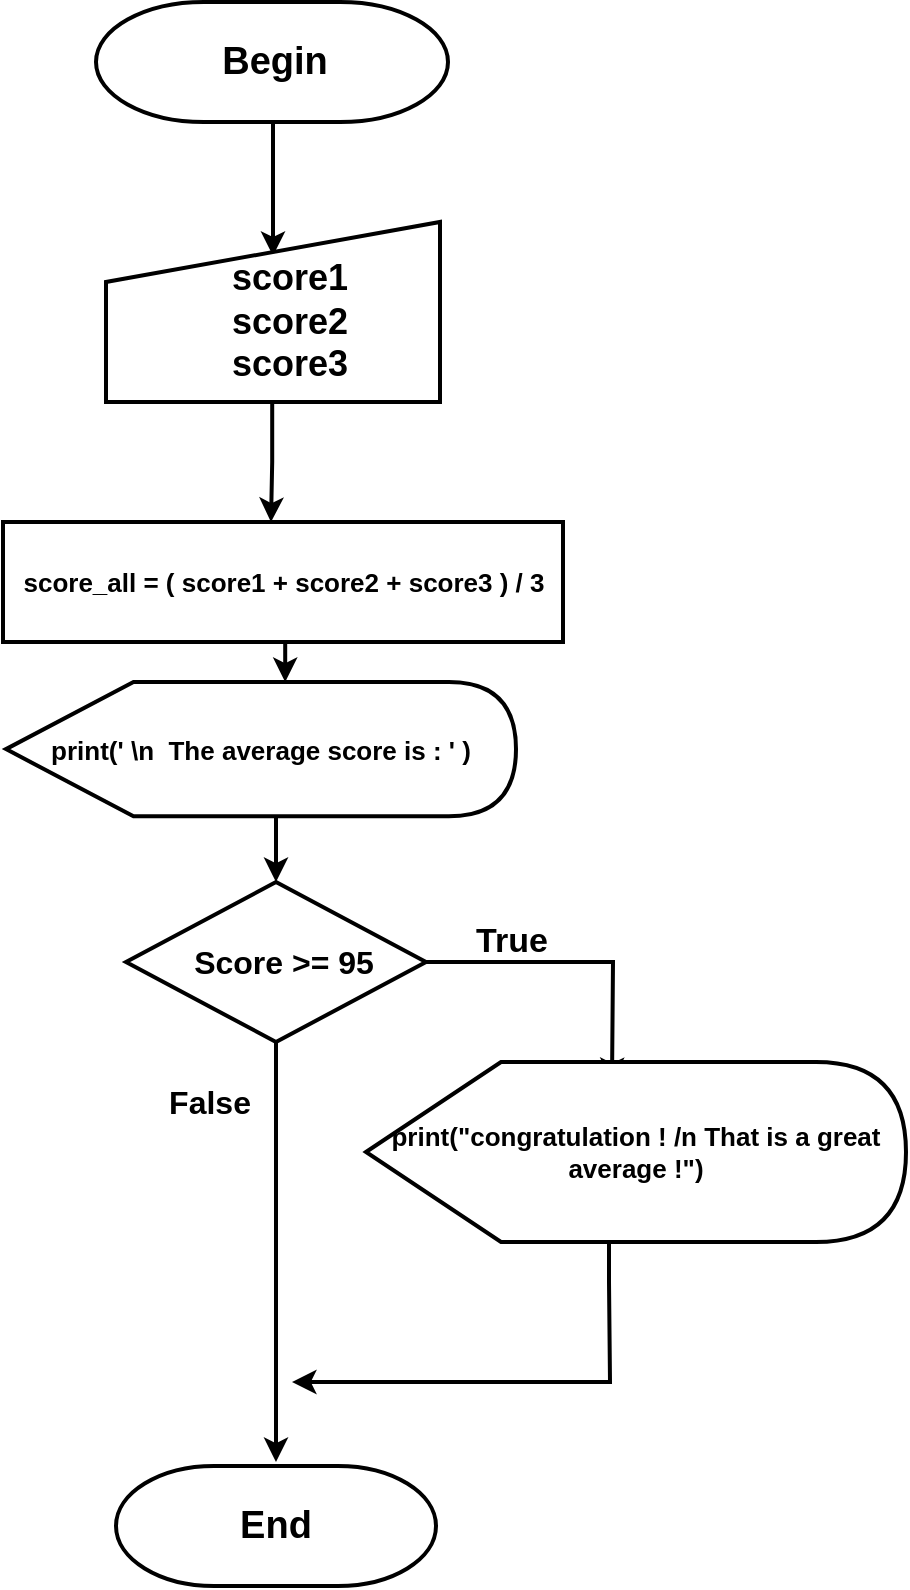 <mxfile version="13.5.9" type="github" pages="3">
  <diagram id="C5RBs43oDa-KdzZeNtuy" name="Page-1">
    <mxGraphModel dx="696" dy="740" grid="1" gridSize="10" guides="1" tooltips="1" connect="1" arrows="1" fold="1" page="1" pageScale="1" pageWidth="827" pageHeight="1169" math="0" shadow="0">
      <root>
        <mxCell id="WIyWlLk6GJQsqaUBKTNV-0" />
        <mxCell id="WIyWlLk6GJQsqaUBKTNV-1" parent="WIyWlLk6GJQsqaUBKTNV-0" />
        <mxCell id="x_JjEuzMFlARTvp_zUCE-20" style="edgeStyle=orthogonalEdgeStyle;rounded=0;orthogonalLoop=1;jettySize=auto;html=1;entryX=0.5;entryY=0.188;entryDx=0;entryDy=0;entryPerimeter=0;strokeWidth=2;" edge="1" parent="WIyWlLk6GJQsqaUBKTNV-1" source="x_JjEuzMFlARTvp_zUCE-1" target="x_JjEuzMFlARTvp_zUCE-4">
          <mxGeometry relative="1" as="geometry">
            <Array as="points">
              <mxPoint x="444" y="165" />
            </Array>
          </mxGeometry>
        </mxCell>
        <mxCell id="x_JjEuzMFlARTvp_zUCE-1" value="" style="strokeWidth=2;html=1;shape=mxgraph.flowchart.terminator;whiteSpace=wrap;" vertex="1" parent="WIyWlLk6GJQsqaUBKTNV-1">
          <mxGeometry x="355" y="80" width="176" height="60" as="geometry" />
        </mxCell>
        <mxCell id="x_JjEuzMFlARTvp_zUCE-2" value="&lt;b&gt;&lt;font style=&quot;font-size: 19px&quot;&gt;Begin&lt;/font&gt;&lt;/b&gt;" style="text;html=1;strokeColor=none;fillColor=none;align=center;verticalAlign=middle;whiteSpace=wrap;rounded=0;" vertex="1" parent="WIyWlLk6GJQsqaUBKTNV-1">
          <mxGeometry x="390.5" y="85" width="107" height="50" as="geometry" />
        </mxCell>
        <mxCell id="RKnAnOasyHValAwsl9ko-9" style="edgeStyle=orthogonalEdgeStyle;rounded=0;orthogonalLoop=1;jettySize=auto;html=1;entryX=0.48;entryY=0;entryDx=0;entryDy=0;entryPerimeter=0;strokeWidth=2;" edge="1" parent="WIyWlLk6GJQsqaUBKTNV-1">
          <mxGeometry relative="1" as="geometry">
            <mxPoint x="443.1" y="280" as="sourcePoint" />
            <mxPoint x="442.5" y="340" as="targetPoint" />
            <Array as="points">
              <mxPoint x="443.6" y="310" />
            </Array>
          </mxGeometry>
        </mxCell>
        <mxCell id="x_JjEuzMFlARTvp_zUCE-4" value="" style="shape=manualInput;whiteSpace=wrap;html=1;strokeWidth=2;" vertex="1" parent="WIyWlLk6GJQsqaUBKTNV-1">
          <mxGeometry x="360" y="190" width="167" height="90" as="geometry" />
        </mxCell>
        <mxCell id="x_JjEuzMFlARTvp_zUCE-5" value="&lt;font size=&quot;4&quot;&gt;&lt;b&gt;score1&lt;br&gt;score2&lt;br&gt;score3&lt;br&gt;&lt;/b&gt;&lt;/font&gt;" style="text;html=1;strokeColor=none;fillColor=none;align=center;verticalAlign=middle;whiteSpace=wrap;rounded=0;" vertex="1" parent="WIyWlLk6GJQsqaUBKTNV-1">
          <mxGeometry x="432" y="230" width="40" height="20" as="geometry" />
        </mxCell>
        <mxCell id="RKnAnOasyHValAwsl9ko-3" style="edgeStyle=orthogonalEdgeStyle;rounded=0;orthogonalLoop=1;jettySize=auto;html=1;strokeWidth=2;" edge="1" parent="WIyWlLk6GJQsqaUBKTNV-1" source="x_JjEuzMFlARTvp_zUCE-6">
          <mxGeometry relative="1" as="geometry">
            <mxPoint x="613" y="620" as="targetPoint" />
          </mxGeometry>
        </mxCell>
        <mxCell id="RKnAnOasyHValAwsl9ko-5" style="edgeStyle=orthogonalEdgeStyle;rounded=0;orthogonalLoop=1;jettySize=auto;html=1;strokeWidth=2;" edge="1" parent="WIyWlLk6GJQsqaUBKTNV-1" source="x_JjEuzMFlARTvp_zUCE-6">
          <mxGeometry relative="1" as="geometry">
            <mxPoint x="445" y="810" as="targetPoint" />
          </mxGeometry>
        </mxCell>
        <mxCell id="x_JjEuzMFlARTvp_zUCE-6" value="" style="rhombus;whiteSpace=wrap;html=1;strokeWidth=2;" vertex="1" parent="WIyWlLk6GJQsqaUBKTNV-1">
          <mxGeometry x="370" y="520" width="150" height="80" as="geometry" />
        </mxCell>
        <mxCell id="x_JjEuzMFlARTvp_zUCE-7" value="&lt;font style=&quot;font-size: 16px&quot;&gt;&lt;b&gt;Score &amp;gt;= 95&lt;/b&gt;&lt;/font&gt;" style="text;html=1;strokeColor=none;fillColor=none;align=center;verticalAlign=middle;whiteSpace=wrap;rounded=0;" vertex="1" parent="WIyWlLk6GJQsqaUBKTNV-1">
          <mxGeometry x="398.5" y="550" width="100" height="20" as="geometry" />
        </mxCell>
        <mxCell id="x_JjEuzMFlARTvp_zUCE-24" value="&lt;font style=&quot;font-size: 16px&quot;&gt;&lt;b&gt;False&lt;/b&gt;&lt;/font&gt;" style="text;html=1;strokeColor=none;fillColor=none;align=center;verticalAlign=middle;whiteSpace=wrap;rounded=0;" vertex="1" parent="WIyWlLk6GJQsqaUBKTNV-1">
          <mxGeometry x="391.5" y="620" width="40" height="20" as="geometry" />
        </mxCell>
        <mxCell id="x_JjEuzMFlARTvp_zUCE-25" value="&lt;b&gt;&lt;font style=&quot;font-size: 17px&quot;&gt;True&lt;/font&gt;&lt;/b&gt;" style="text;html=1;strokeColor=none;fillColor=none;align=center;verticalAlign=middle;whiteSpace=wrap;rounded=0;" vertex="1" parent="WIyWlLk6GJQsqaUBKTNV-1">
          <mxGeometry x="543" y="540" width="40" height="20" as="geometry" />
        </mxCell>
        <mxCell id="RKnAnOasyHValAwsl9ko-6" style="edgeStyle=orthogonalEdgeStyle;rounded=0;orthogonalLoop=1;jettySize=auto;html=1;strokeWidth=2;" edge="1" parent="WIyWlLk6GJQsqaUBKTNV-1">
          <mxGeometry relative="1" as="geometry">
            <mxPoint x="453" y="770" as="targetPoint" />
            <mxPoint x="611.5" y="680" as="sourcePoint" />
            <Array as="points">
              <mxPoint x="612" y="720" />
              <mxPoint x="612" y="720" />
            </Array>
          </mxGeometry>
        </mxCell>
        <mxCell id="RKnAnOasyHValAwsl9ko-13" style="edgeStyle=orthogonalEdgeStyle;rounded=0;orthogonalLoop=1;jettySize=auto;html=1;exitX=0.5;exitY=1;exitDx=0;exitDy=0;entryX=0;entryY=0;entryDx=142.597;entryDy=0;entryPerimeter=0;strokeWidth=2;" edge="1" parent="WIyWlLk6GJQsqaUBKTNV-1">
          <mxGeometry relative="1" as="geometry">
            <mxPoint x="445.5" y="400" as="sourcePoint" />
            <mxPoint x="449.598" y="420" as="targetPoint" />
          </mxGeometry>
        </mxCell>
        <mxCell id="RKnAnOasyHValAwsl9ko-8" value="&lt;b&gt;&lt;font style=&quot;font-size: 13px&quot;&gt;score_all = ( score1 + score2 + score3 ) / 3&lt;/font&gt;&lt;/b&gt;" style="rounded=0;whiteSpace=wrap;html=1;strokeWidth=2;" vertex="1" parent="WIyWlLk6GJQsqaUBKTNV-1">
          <mxGeometry x="308.5" y="340" width="280" height="60" as="geometry" />
        </mxCell>
        <mxCell id="RKnAnOasyHValAwsl9ko-12" style="edgeStyle=orthogonalEdgeStyle;rounded=0;orthogonalLoop=1;jettySize=auto;html=1;entryX=0.5;entryY=0;entryDx=0;entryDy=0;strokeWidth=2;" edge="1" parent="WIyWlLk6GJQsqaUBKTNV-1" source="RKnAnOasyHValAwsl9ko-10" target="x_JjEuzMFlARTvp_zUCE-6">
          <mxGeometry relative="1" as="geometry">
            <Array as="points">
              <mxPoint x="445" y="490" />
              <mxPoint x="445" y="490" />
            </Array>
          </mxGeometry>
        </mxCell>
        <mxCell id="RKnAnOasyHValAwsl9ko-10" value="&lt;b&gt;&lt;font style=&quot;font-size: 13px&quot;&gt;print(&#39; \n &amp;nbsp;The average score is : &#39; )&lt;/font&gt;&lt;/b&gt;" style="shape=display;whiteSpace=wrap;html=1;strokeWidth=2;" vertex="1" parent="WIyWlLk6GJQsqaUBKTNV-1">
          <mxGeometry x="310" y="420" width="255" height="67.11" as="geometry" />
        </mxCell>
        <mxCell id="RKnAnOasyHValAwsl9ko-15" value="&lt;b&gt;&lt;font style=&quot;font-size: 13px&quot;&gt;print(&quot;congratulation ! /n That is a great average !&quot;)&lt;/font&gt;&lt;/b&gt;" style="shape=display;whiteSpace=wrap;html=1;strokeWidth=2;" vertex="1" parent="WIyWlLk6GJQsqaUBKTNV-1">
          <mxGeometry x="490" y="610" width="270" height="90" as="geometry" />
        </mxCell>
        <mxCell id="RKnAnOasyHValAwsl9ko-16" value="&lt;b style=&quot;font-size: 19px&quot;&gt;End&lt;/b&gt;" style="strokeWidth=2;html=1;shape=mxgraph.flowchart.terminator;whiteSpace=wrap;" vertex="1" parent="WIyWlLk6GJQsqaUBKTNV-1">
          <mxGeometry x="365" y="812" width="160" height="60" as="geometry" />
        </mxCell>
      </root>
    </mxGraphModel>
  </diagram>
  <diagram id="mQqCrs-8me8M8jWKORuW" name="Page-2">
    <mxGraphModel dx="696" dy="740" grid="1" gridSize="10" guides="1" tooltips="1" connect="1" arrows="1" fold="1" page="1" pageScale="1" pageWidth="850" pageHeight="1100" math="0" shadow="0">
      <root>
        <mxCell id="R6x_LgGzcorfWUzKzGEH-0" />
        <mxCell id="R6x_LgGzcorfWUzKzGEH-1" parent="R6x_LgGzcorfWUzKzGEH-0" />
        <mxCell id="N8OBJ3EI5HRFs6kOl-kR-0" style="edgeStyle=orthogonalEdgeStyle;rounded=0;orthogonalLoop=1;jettySize=auto;html=1;entryX=0.5;entryY=0.188;entryDx=0;entryDy=0;entryPerimeter=0;strokeWidth=2;" edge="1" parent="R6x_LgGzcorfWUzKzGEH-1" source="N8OBJ3EI5HRFs6kOl-kR-1" target="N8OBJ3EI5HRFs6kOl-kR-4">
          <mxGeometry relative="1" as="geometry">
            <Array as="points">
              <mxPoint x="444" y="165" />
            </Array>
          </mxGeometry>
        </mxCell>
        <mxCell id="N8OBJ3EI5HRFs6kOl-kR-1" value="" style="strokeWidth=2;html=1;shape=mxgraph.flowchart.terminator;whiteSpace=wrap;" vertex="1" parent="R6x_LgGzcorfWUzKzGEH-1">
          <mxGeometry x="355" y="80" width="176" height="60" as="geometry" />
        </mxCell>
        <mxCell id="N8OBJ3EI5HRFs6kOl-kR-2" value="&lt;span style=&quot;font-size: 19px&quot;&gt;&lt;b&gt;start&lt;/b&gt;&lt;/span&gt;" style="text;html=1;strokeColor=none;fillColor=none;align=center;verticalAlign=middle;whiteSpace=wrap;rounded=0;" vertex="1" parent="R6x_LgGzcorfWUzKzGEH-1">
          <mxGeometry x="390.5" y="85" width="107" height="50" as="geometry" />
        </mxCell>
        <mxCell id="N8OBJ3EI5HRFs6kOl-kR-3" style="edgeStyle=orthogonalEdgeStyle;rounded=0;orthogonalLoop=1;jettySize=auto;html=1;entryX=0.48;entryY=0;entryDx=0;entryDy=0;entryPerimeter=0;strokeWidth=2;" edge="1" parent="R6x_LgGzcorfWUzKzGEH-1">
          <mxGeometry relative="1" as="geometry">
            <mxPoint x="443.1" y="280" as="sourcePoint" />
            <mxPoint x="442.5" y="340" as="targetPoint" />
            <Array as="points">
              <mxPoint x="443.6" y="310" />
            </Array>
          </mxGeometry>
        </mxCell>
        <mxCell id="N8OBJ3EI5HRFs6kOl-kR-4" value="" style="shape=manualInput;whiteSpace=wrap;html=1;strokeWidth=2;" vertex="1" parent="R6x_LgGzcorfWUzKzGEH-1">
          <mxGeometry x="390" y="151" width="107" height="59" as="geometry" />
        </mxCell>
        <mxCell id="N8OBJ3EI5HRFs6kOl-kR-5" value="&lt;font style=&quot;font-size: 18px&quot;&gt;&lt;b&gt;&lt;font style=&quot;font-size: 18px&quot;&gt;pay&lt;/font&gt;1&lt;/b&gt;&lt;/font&gt;" style="text;html=1;strokeColor=none;fillColor=none;align=center;verticalAlign=middle;whiteSpace=wrap;rounded=0;" vertex="1" parent="R6x_LgGzcorfWUzKzGEH-1">
          <mxGeometry x="430" y="178" width="40" height="20" as="geometry" />
        </mxCell>
        <mxCell id="snZjCzsU7em-AK1SMrPG-3" style="edgeStyle=orthogonalEdgeStyle;rounded=0;orthogonalLoop=1;jettySize=auto;html=1;strokeWidth=2;entryX=0.5;entryY=0;entryDx=0;entryDy=0;entryPerimeter=0;" edge="1" parent="R6x_LgGzcorfWUzKzGEH-1" source="N8OBJ3EI5HRFs6kOl-kR-8" target="snZjCzsU7em-AK1SMrPG-0">
          <mxGeometry relative="1" as="geometry">
            <mxPoint x="280" y="560" as="targetPoint" />
            <Array as="points">
              <mxPoint x="280" y="560" />
            </Array>
          </mxGeometry>
        </mxCell>
        <mxCell id="snZjCzsU7em-AK1SMrPG-4" style="edgeStyle=orthogonalEdgeStyle;rounded=0;orthogonalLoop=1;jettySize=auto;html=1;entryX=0.561;entryY=0.033;entryDx=0;entryDy=0;entryPerimeter=0;strokeWidth=2;" edge="1" parent="R6x_LgGzcorfWUzKzGEH-1" source="N8OBJ3EI5HRFs6kOl-kR-8" target="snZjCzsU7em-AK1SMrPG-1">
          <mxGeometry relative="1" as="geometry">
            <Array as="points">
              <mxPoint x="621" y="560" />
            </Array>
          </mxGeometry>
        </mxCell>
        <mxCell id="N8OBJ3EI5HRFs6kOl-kR-8" value="" style="rhombus;whiteSpace=wrap;html=1;strokeWidth=2;" vertex="1" parent="R6x_LgGzcorfWUzKzGEH-1">
          <mxGeometry x="370" y="520" width="150" height="80" as="geometry" />
        </mxCell>
        <mxCell id="N8OBJ3EI5HRFs6kOl-kR-9" value="&lt;font size=&quot;1&quot;&gt;&lt;b style=&quot;font-size: 15px&quot;&gt;if pay1 &amp;gt; 40 :&lt;/b&gt;&lt;/font&gt;" style="text;html=1;strokeColor=none;fillColor=none;align=center;verticalAlign=middle;whiteSpace=wrap;rounded=0;" vertex="1" parent="R6x_LgGzcorfWUzKzGEH-1">
          <mxGeometry x="398.5" y="550" width="100" height="20" as="geometry" />
        </mxCell>
        <mxCell id="N8OBJ3EI5HRFs6kOl-kR-13" style="edgeStyle=orthogonalEdgeStyle;rounded=0;orthogonalLoop=1;jettySize=auto;html=1;exitX=0.5;exitY=1;exitDx=0;exitDy=0;entryX=0;entryY=0;entryDx=142.597;entryDy=0;entryPerimeter=0;strokeWidth=2;" edge="1" parent="R6x_LgGzcorfWUzKzGEH-1">
          <mxGeometry relative="1" as="geometry">
            <mxPoint x="439.5" y="400" as="sourcePoint" />
            <mxPoint x="443.598" y="420" as="targetPoint" />
          </mxGeometry>
        </mxCell>
        <mxCell id="N8OBJ3EI5HRFs6kOl-kR-14" value="&lt;b&gt;&lt;font style=&quot;font-size: 13px&quot;&gt;pay3 = (pay1 - 40) *1.5&lt;/font&gt;&lt;/b&gt;" style="rounded=0;whiteSpace=wrap;html=1;strokeWidth=2;" vertex="1" parent="R6x_LgGzcorfWUzKzGEH-1">
          <mxGeometry x="353.75" y="340" width="180.5" height="60" as="geometry" />
        </mxCell>
        <mxCell id="N8OBJ3EI5HRFs6kOl-kR-15" style="edgeStyle=orthogonalEdgeStyle;rounded=0;orthogonalLoop=1;jettySize=auto;html=1;entryX=0.5;entryY=0;entryDx=0;entryDy=0;strokeWidth=2;" edge="1" parent="R6x_LgGzcorfWUzKzGEH-1" target="N8OBJ3EI5HRFs6kOl-kR-8">
          <mxGeometry relative="1" as="geometry">
            <Array as="points">
              <mxPoint x="445" y="490" />
              <mxPoint x="445" y="490" />
            </Array>
            <mxPoint x="445" y="487.11" as="sourcePoint" />
          </mxGeometry>
        </mxCell>
        <mxCell id="N8OBJ3EI5HRFs6kOl-kR-19" value="" style="shape=manualInput;whiteSpace=wrap;html=1;strokeWidth=2;" vertex="1" parent="R6x_LgGzcorfWUzKzGEH-1">
          <mxGeometry x="390.5" y="224" width="107" height="60" as="geometry" />
        </mxCell>
        <mxCell id="N8OBJ3EI5HRFs6kOl-kR-20" value="&lt;font size=&quot;4&quot;&gt;&lt;b&gt;pay2&lt;/b&gt;&lt;/font&gt;" style="text;html=1;strokeColor=none;fillColor=none;align=center;verticalAlign=middle;whiteSpace=wrap;rounded=0;" vertex="1" parent="R6x_LgGzcorfWUzKzGEH-1">
          <mxGeometry x="430.5" y="249" width="40" height="20" as="geometry" />
        </mxCell>
        <mxCell id="N8OBJ3EI5HRFs6kOl-kR-23" value="&lt;b&gt;&lt;font style=&quot;font-size: 13px&quot;&gt;pay4 = &amp;nbsp;(40 * pay2)&lt;/font&gt;&lt;/b&gt;" style="rounded=0;whiteSpace=wrap;html=1;strokeWidth=2;" vertex="1" parent="R6x_LgGzcorfWUzKzGEH-1">
          <mxGeometry x="352.5" y="420" width="180.5" height="60" as="geometry" />
        </mxCell>
        <mxCell id="N8OBJ3EI5HRFs6kOl-kR-24" value="&lt;b&gt;&lt;font style=&quot;font-size: 16px&quot;&gt;True&lt;/font&gt;&lt;/b&gt;" style="text;html=1;strokeColor=none;fillColor=none;align=center;verticalAlign=middle;whiteSpace=wrap;rounded=0;" vertex="1" parent="R6x_LgGzcorfWUzKzGEH-1">
          <mxGeometry x="312.5" y="537" width="40" height="20" as="geometry" />
        </mxCell>
        <mxCell id="GQLja5FUrIi6zh0bSRcL-0" value="&lt;b&gt;&lt;font style=&quot;font-size: 19px&quot;&gt;fals&lt;/font&gt;&lt;/b&gt;" style="text;html=1;strokeColor=none;fillColor=none;align=center;verticalAlign=middle;whiteSpace=wrap;rounded=0;" vertex="1" parent="R6x_LgGzcorfWUzKzGEH-1">
          <mxGeometry x="550" y="537" width="40" height="20" as="geometry" />
        </mxCell>
        <mxCell id="snZjCzsU7em-AK1SMrPG-9" style="edgeStyle=orthogonalEdgeStyle;rounded=0;orthogonalLoop=1;jettySize=auto;html=1;entryX=0;entryY=0.5;entryDx=0;entryDy=0;entryPerimeter=0;strokeWidth=2;" edge="1" parent="R6x_LgGzcorfWUzKzGEH-1" source="snZjCzsU7em-AK1SMrPG-0" target="snZjCzsU7em-AK1SMrPG-8">
          <mxGeometry relative="1" as="geometry">
            <Array as="points">
              <mxPoint x="280" y="735" />
            </Array>
          </mxGeometry>
        </mxCell>
        <mxCell id="snZjCzsU7em-AK1SMrPG-0" value="print(&#39;The gross pay in: &#39;,pay3 * pay3 + pay4)" style="strokeWidth=2;html=1;shape=mxgraph.flowchart.display;whiteSpace=wrap;" vertex="1" parent="R6x_LgGzcorfWUzKzGEH-1">
          <mxGeometry x="190" y="601" width="180" height="60" as="geometry" />
        </mxCell>
        <mxCell id="snZjCzsU7em-AK1SMrPG-11" style="edgeStyle=orthogonalEdgeStyle;rounded=0;orthogonalLoop=1;jettySize=auto;html=1;entryX=1;entryY=0.5;entryDx=0;entryDy=0;entryPerimeter=0;strokeWidth=2;" edge="1" parent="R6x_LgGzcorfWUzKzGEH-1" source="snZjCzsU7em-AK1SMrPG-1" target="snZjCzsU7em-AK1SMrPG-8">
          <mxGeometry relative="1" as="geometry">
            <Array as="points">
              <mxPoint x="620" y="735" />
            </Array>
          </mxGeometry>
        </mxCell>
        <mxCell id="snZjCzsU7em-AK1SMrPG-1" value="print(&#39;The gross pay in: &#39;,pay1 *pay3 )" style="strokeWidth=2;html=1;shape=mxgraph.flowchart.display;whiteSpace=wrap;" vertex="1" parent="R6x_LgGzcorfWUzKzGEH-1">
          <mxGeometry x="520" y="602" width="180" height="60" as="geometry" />
        </mxCell>
        <mxCell id="snZjCzsU7em-AK1SMrPG-6" value="" style="endArrow=classic;html=1;strokeWidth=2;entryX=0.5;entryY=0.233;entryDx=0;entryDy=0;entryPerimeter=0;exitX=0.5;exitY=1;exitDx=0;exitDy=0;" edge="1" parent="R6x_LgGzcorfWUzKzGEH-1" source="N8OBJ3EI5HRFs6kOl-kR-4" target="N8OBJ3EI5HRFs6kOl-kR-19">
          <mxGeometry width="50" height="50" relative="1" as="geometry">
            <mxPoint x="410" y="260" as="sourcePoint" />
            <mxPoint x="460" y="210" as="targetPoint" />
          </mxGeometry>
        </mxCell>
        <mxCell id="snZjCzsU7em-AK1SMrPG-12" style="edgeStyle=orthogonalEdgeStyle;rounded=0;orthogonalLoop=1;jettySize=auto;html=1;strokeWidth=2;" edge="1" parent="R6x_LgGzcorfWUzKzGEH-1" source="snZjCzsU7em-AK1SMrPG-8">
          <mxGeometry relative="1" as="geometry">
            <mxPoint x="448.5" y="800" as="targetPoint" />
          </mxGeometry>
        </mxCell>
        <mxCell id="snZjCzsU7em-AK1SMrPG-8" value="" style="verticalLabelPosition=bottom;verticalAlign=top;html=1;shape=mxgraph.flowchart.on-page_reference;strokeWidth=2;" vertex="1" parent="R6x_LgGzcorfWUzKzGEH-1">
          <mxGeometry x="433.5" y="720" width="30" height="30" as="geometry" />
        </mxCell>
        <mxCell id="snZjCzsU7em-AK1SMrPG-13" value="End" style="strokeWidth=2;html=1;shape=mxgraph.flowchart.terminator;whiteSpace=wrap;" vertex="1" parent="R6x_LgGzcorfWUzKzGEH-1">
          <mxGeometry x="362.5" y="800" width="176" height="60" as="geometry" />
        </mxCell>
      </root>
    </mxGraphModel>
  </diagram>
  <diagram id="Y66E1ZRNUozTsHW1rqs-" name="Page-3">
    <mxGraphModel dx="2694" dy="1649" grid="1" gridSize="10" guides="1" tooltips="1" connect="1" arrows="1" fold="1" page="1" pageScale="1" pageWidth="850" pageHeight="1100" math="0" shadow="0">
      <root>
        <mxCell id="j2KjEuufWvslkebFtdFo-0" />
        <mxCell id="j2KjEuufWvslkebFtdFo-1" parent="j2KjEuufWvslkebFtdFo-0" />
        <mxCell id="j2KjEuufWvslkebFtdFo-3" value="" style="strokeWidth=2;html=1;shape=mxgraph.flowchart.terminator;whiteSpace=wrap;" vertex="1" parent="j2KjEuufWvslkebFtdFo-1">
          <mxGeometry x="344" y="10" width="176" height="60" as="geometry" />
        </mxCell>
        <mxCell id="j2KjEuufWvslkebFtdFo-4" value="&lt;span style=&quot;font-size: 19px&quot;&gt;&lt;b&gt;start&lt;/b&gt;&lt;/span&gt;" style="text;html=1;strokeColor=none;fillColor=none;align=center;verticalAlign=middle;whiteSpace=wrap;rounded=0;" vertex="1" parent="j2KjEuufWvslkebFtdFo-1">
          <mxGeometry x="379.5" y="15" width="107" height="50" as="geometry" />
        </mxCell>
        <mxCell id="j2KjEuufWvslkebFtdFo-39" value="&lt;div style=&quot;font-family: &amp;#34;menlo&amp;#34; , &amp;#34;monaco&amp;#34; , &amp;#34;courier new&amp;#34; , monospace ; line-height: 18px&quot;&gt;&lt;span style=&quot;background-color: rgb(255 , 255 , 255)&quot;&gt;&lt;font color=&quot;#330000&quot;&gt;print(&#39;Please select operation&#39;)&lt;/font&gt;&lt;/span&gt;&lt;/div&gt;" style="strokeWidth=2;html=1;shape=mxgraph.flowchart.display;whiteSpace=wrap;" vertex="1" parent="j2KjEuufWvslkebFtdFo-1">
          <mxGeometry x="320" y="98" width="209" height="60" as="geometry" />
        </mxCell>
        <mxCell id="j2KjEuufWvslkebFtdFo-40" value="&lt;div style=&quot;font-family: &amp;#34;menlo&amp;#34; , &amp;#34;monaco&amp;#34; , &amp;#34;courier new&amp;#34; , monospace ; line-height: 18px&quot;&gt;&lt;span style=&quot;background-color: rgb(255 , 255 , 255)&quot;&gt;print&lt;span&gt;(&lt;/span&gt;&#39;1.add&#39;&lt;span&gt;)&lt;/span&gt;&lt;/span&gt;&lt;br&gt;&lt;/div&gt;" style="strokeWidth=2;html=1;shape=mxgraph.flowchart.display;whiteSpace=wrap;" vertex="1" parent="j2KjEuufWvslkebFtdFo-1">
          <mxGeometry x="321" y="183" width="209" height="60" as="geometry" />
        </mxCell>
        <mxCell id="j2KjEuufWvslkebFtdFo-41" value="&lt;div style=&quot;font-family: &amp;#34;menlo&amp;#34; , &amp;#34;monaco&amp;#34; , &amp;#34;courier new&amp;#34; , monospace ; line-height: 18px&quot;&gt;&lt;span style=&quot;background-color: rgb(255 , 255 , 255)&quot;&gt;print&lt;span&gt;(&lt;/span&gt;&#39;2.Subtract&#39;&lt;span&gt;)&lt;/span&gt;&lt;/span&gt;&lt;br&gt;&lt;/div&gt;" style="strokeWidth=2;html=1;shape=mxgraph.flowchart.display;whiteSpace=wrap;" vertex="1" parent="j2KjEuufWvslkebFtdFo-1">
          <mxGeometry x="320" y="269" width="209" height="60" as="geometry" />
        </mxCell>
        <mxCell id="j2KjEuufWvslkebFtdFo-42" value="&lt;div style=&quot;font-family: &amp;#34;menlo&amp;#34; , &amp;#34;monaco&amp;#34; , &amp;#34;courier new&amp;#34; , monospace ; line-height: 18px&quot;&gt;&lt;span style=&quot;background-color: rgb(255 , 255 , 255)&quot;&gt;&amp;nbsp;print(&#39;3.Multiply&#39;)&lt;/span&gt;&lt;br&gt;&lt;/div&gt;" style="strokeWidth=2;html=1;shape=mxgraph.flowchart.display;whiteSpace=wrap;" vertex="1" parent="j2KjEuufWvslkebFtdFo-1">
          <mxGeometry x="320" y="355" width="209" height="60" as="geometry" />
        </mxCell>
        <mxCell id="j2KjEuufWvslkebFtdFo-43" value="&lt;div style=&quot;font-family: &amp;#34;menlo&amp;#34; , &amp;#34;monaco&amp;#34; , &amp;#34;courier new&amp;#34; , monospace ; line-height: 18px&quot;&gt;&lt;span style=&quot;background-color: rgb(255 , 255 , 255)&quot;&gt;print&lt;span&gt;(&lt;/span&gt;&#39;4.Divide&#39;&lt;span&gt;)&lt;/span&gt;&lt;/span&gt;&lt;br&gt;&lt;/div&gt;" style="strokeWidth=2;html=1;shape=mxgraph.flowchart.display;whiteSpace=wrap;" vertex="1" parent="j2KjEuufWvslkebFtdFo-1">
          <mxGeometry x="320" y="440" width="209" height="60" as="geometry" />
        </mxCell>
        <mxCell id="5z3gK42f8l5ofVHX0d_l-9" style="edgeStyle=orthogonalEdgeStyle;rounded=0;orthogonalLoop=1;jettySize=auto;html=1;entryX=0.502;entryY=0.13;entryDx=0;entryDy=0;entryPerimeter=0;strokeWidth=2;" edge="1" parent="j2KjEuufWvslkebFtdFo-1">
          <mxGeometry relative="1" as="geometry">
            <mxPoint x="434.083" y="620" as="sourcePoint" />
            <mxPoint x="434.08" y="653.0" as="targetPoint" />
            <Array as="points">
              <mxPoint x="434" y="640" />
            </Array>
          </mxGeometry>
        </mxCell>
        <mxCell id="j2KjEuufWvslkebFtdFo-56" value="&lt;div style=&quot;font-family: &amp;#34;menlo&amp;#34; , &amp;#34;monaco&amp;#34; , &amp;#34;courier new&amp;#34; , monospace ; line-height: 18px&quot;&gt;&lt;span style=&quot;background-color: rgb(255 , 255 , 255)&quot;&gt;operation = int(input(&#39;Select opration form 1, 2, 3, 4 : &#39;))&lt;/span&gt;&lt;/div&gt;" style="html=1;strokeWidth=2;shape=manualInput;whiteSpace=wrap;rounded=1;size=26;arcSize=11;" vertex="1" parent="j2KjEuufWvslkebFtdFo-1">
          <mxGeometry x="291.75" y="520" width="265.5" height="100" as="geometry" />
        </mxCell>
        <mxCell id="5z3gK42f8l5ofVHX0d_l-6" style="edgeStyle=orthogonalEdgeStyle;rounded=0;orthogonalLoop=1;jettySize=auto;html=1;entryX=0.495;entryY=0.138;entryDx=0;entryDy=0;entryPerimeter=0;strokeWidth=2;" edge="1" parent="j2KjEuufWvslkebFtdFo-1">
          <mxGeometry relative="1" as="geometry">
            <mxPoint x="434.083" y="740" as="sourcePoint" />
            <mxPoint x="434.059" y="783.8" as="targetPoint" />
            <Array as="points">
              <mxPoint x="435" y="760" />
            </Array>
          </mxGeometry>
        </mxCell>
        <mxCell id="j2KjEuufWvslkebFtdFo-57" value="&lt;div style=&quot;font-family: &amp;#34;menlo&amp;#34; , &amp;#34;monaco&amp;#34; , &amp;#34;courier new&amp;#34; , monospace ; line-height: 18px&quot;&gt;&lt;div style=&quot;font-family: &amp;#34;menlo&amp;#34; , &amp;#34;monaco&amp;#34; , &amp;#34;courier new&amp;#34; , monospace ; line-height: 18px&quot;&gt;&lt;span style=&quot;background-color: rgb(255 , 255 , 255)&quot;&gt;n = int(input(&#39;Enter first number :&#39;))&lt;/span&gt;&lt;/div&gt;&lt;/div&gt;" style="html=1;strokeWidth=2;shape=manualInput;whiteSpace=wrap;rounded=1;size=26;arcSize=11;" vertex="1" parent="j2KjEuufWvslkebFtdFo-1">
          <mxGeometry x="280.88" y="640" width="287.25" height="100" as="geometry" />
        </mxCell>
        <mxCell id="5z3gK42f8l5ofVHX0d_l-4" value="" style="edgeStyle=orthogonalEdgeStyle;rounded=0;orthogonalLoop=1;jettySize=auto;html=1;strokeWidth=2;" edge="1" parent="j2KjEuufWvslkebFtdFo-1" source="j2KjEuufWvslkebFtdFo-60" target="j2KjEuufWvslkebFtdFo-61">
          <mxGeometry relative="1" as="geometry">
            <Array as="points">
              <mxPoint x="432" y="880" />
              <mxPoint x="432" y="880" />
            </Array>
          </mxGeometry>
        </mxCell>
        <mxCell id="j2KjEuufWvslkebFtdFo-60" value="&lt;div style=&quot;font-family: &amp;#34;menlo&amp;#34; , &amp;#34;monaco&amp;#34; , &amp;#34;courier new&amp;#34; , monospace ; line-height: 18px&quot;&gt;&lt;div style=&quot;font-family: &amp;#34;menlo&amp;#34; , &amp;#34;monaco&amp;#34; , &amp;#34;courier new&amp;#34; , monospace ; line-height: 18px&quot;&gt;&lt;div style=&quot;font-family: &amp;#34;menlo&amp;#34; , &amp;#34;monaco&amp;#34; , &amp;#34;courier new&amp;#34; , monospace ; line-height: 18px&quot;&gt;&lt;span style=&quot;background-color: rgb(255 , 255 , 255)&quot;&gt;m = int(input(&#39;Enter second number :&#39;))&lt;/span&gt;&lt;/div&gt;&lt;/div&gt;&lt;/div&gt;" style="html=1;strokeWidth=2;shape=manualInput;whiteSpace=wrap;rounded=1;size=26;arcSize=11;" vertex="1" parent="j2KjEuufWvslkebFtdFo-1">
          <mxGeometry x="281.87" y="770" width="287.25" height="100" as="geometry" />
        </mxCell>
        <mxCell id="j2KjEuufWvslkebFtdFo-69" style="edgeStyle=orthogonalEdgeStyle;rounded=0;orthogonalLoop=1;jettySize=auto;html=1;strokeWidth=2;entryX=0.577;entryY=-0.029;entryDx=0;entryDy=0;entryPerimeter=0;" edge="1" parent="j2KjEuufWvslkebFtdFo-1" source="j2KjEuufWvslkebFtdFo-61" target="j2KjEuufWvslkebFtdFo-62">
          <mxGeometry relative="1" as="geometry">
            <mxPoint x="660" y="960" as="targetPoint" />
            <Array as="points">
              <mxPoint x="644" y="960" />
            </Array>
          </mxGeometry>
        </mxCell>
        <mxCell id="j2KjEuufWvslkebFtdFo-70" style="edgeStyle=orthogonalEdgeStyle;rounded=0;orthogonalLoop=1;jettySize=auto;html=1;entryX=0.5;entryY=0;entryDx=0;entryDy=0;strokeWidth=2;" edge="1" parent="j2KjEuufWvslkebFtdFo-1" source="j2KjEuufWvslkebFtdFo-61" target="j2KjEuufWvslkebFtdFo-63">
          <mxGeometry relative="1" as="geometry">
            <Array as="points">
              <mxPoint x="432" y="1030" />
              <mxPoint x="285" y="1030" />
            </Array>
          </mxGeometry>
        </mxCell>
        <mxCell id="j2KjEuufWvslkebFtdFo-61" value="&lt;div style=&quot;font-family: &amp;#34;menlo&amp;#34; , &amp;#34;monaco&amp;#34; , &amp;#34;courier new&amp;#34; , monospace ; line-height: 18px&quot;&gt;&lt;span style=&quot;background-color: rgb(255 , 255 , 255)&quot;&gt;operation == 1&lt;/span&gt;&lt;/div&gt;" style="rhombus;whiteSpace=wrap;html=1;strokeWidth=2;" vertex="1" parent="j2KjEuufWvslkebFtdFo-1">
          <mxGeometry x="358.38" y="900" width="147.25" height="120" as="geometry" />
        </mxCell>
        <mxCell id="j2KjEuufWvslkebFtdFo-76" style="edgeStyle=orthogonalEdgeStyle;rounded=0;orthogonalLoop=1;jettySize=auto;html=1;strokeWidth=2;entryX=1;entryY=0.5;entryDx=0;entryDy=0;" edge="1" parent="j2KjEuufWvslkebFtdFo-1" source="j2KjEuufWvslkebFtdFo-62" target="5z3gK42f8l5ofVHX0d_l-18">
          <mxGeometry relative="1" as="geometry">
            <mxPoint x="30" y="1600" as="targetPoint" />
            <Array as="points">
              <mxPoint x="630" y="1600" />
            </Array>
          </mxGeometry>
        </mxCell>
        <mxCell id="j2KjEuufWvslkebFtdFo-62" value="&lt;div style=&quot;font-family: &amp;#34;menlo&amp;#34; , &amp;#34;monaco&amp;#34; , &amp;#34;courier new&amp;#34; , monospace ; line-height: 18px&quot;&gt;&lt;span style=&quot;background-color: rgb(255 , 255 , 255)&quot;&gt;print( n,&#39;+&#39;,m,&#39;=&#39;,n + m )&lt;/span&gt;&lt;/div&gt;" style="strokeWidth=2;html=1;shape=mxgraph.flowchart.display;whiteSpace=wrap;" vertex="1" parent="j2KjEuufWvslkebFtdFo-1">
          <mxGeometry x="505.63" y="1000" width="240" height="70" as="geometry" />
        </mxCell>
        <mxCell id="j2KjEuufWvslkebFtdFo-71" style="edgeStyle=orthogonalEdgeStyle;rounded=0;orthogonalLoop=1;jettySize=auto;html=1;exitX=1;exitY=0.5;exitDx=0;exitDy=0;entryX=0.569;entryY=0.014;entryDx=0;entryDy=0;entryPerimeter=0;strokeWidth=2;" edge="1" parent="j2KjEuufWvslkebFtdFo-1" source="j2KjEuufWvslkebFtdFo-63" target="j2KjEuufWvslkebFtdFo-66">
          <mxGeometry relative="1" as="geometry" />
        </mxCell>
        <mxCell id="j2KjEuufWvslkebFtdFo-72" style="edgeStyle=orthogonalEdgeStyle;rounded=0;orthogonalLoop=1;jettySize=auto;html=1;entryX=0.5;entryY=0;entryDx=0;entryDy=0;strokeWidth=2;" edge="1" parent="j2KjEuufWvslkebFtdFo-1" source="j2KjEuufWvslkebFtdFo-63" target="j2KjEuufWvslkebFtdFo-64">
          <mxGeometry relative="1" as="geometry">
            <Array as="points">
              <mxPoint x="138" y="1110" />
            </Array>
          </mxGeometry>
        </mxCell>
        <mxCell id="j2KjEuufWvslkebFtdFo-63" value="&lt;div style=&quot;font-family: &amp;#34;menlo&amp;#34; , &amp;#34;monaco&amp;#34; , &amp;#34;courier new&amp;#34; , monospace ; line-height: 18px&quot;&gt;&lt;span style=&quot;background-color: rgb(255 , 255 , 255)&quot;&gt;operation == 2&lt;/span&gt;&lt;/div&gt;" style="rhombus;whiteSpace=wrap;html=1;strokeWidth=2;" vertex="1" parent="j2KjEuufWvslkebFtdFo-1">
          <mxGeometry x="211.13" y="1050" width="147.25" height="120" as="geometry" />
        </mxCell>
        <mxCell id="j2KjEuufWvslkebFtdFo-73" style="edgeStyle=orthogonalEdgeStyle;rounded=0;orthogonalLoop=1;jettySize=auto;html=1;entryX=0.5;entryY=0;entryDx=0;entryDy=0;entryPerimeter=0;strokeWidth=2;" edge="1" parent="j2KjEuufWvslkebFtdFo-1" source="j2KjEuufWvslkebFtdFo-64" target="j2KjEuufWvslkebFtdFo-67">
          <mxGeometry relative="1" as="geometry">
            <Array as="points">
              <mxPoint x="331" y="1250" />
            </Array>
          </mxGeometry>
        </mxCell>
        <mxCell id="j2KjEuufWvslkebFtdFo-74" style="edgeStyle=orthogonalEdgeStyle;rounded=0;orthogonalLoop=1;jettySize=auto;html=1;entryX=0.5;entryY=0;entryDx=0;entryDy=0;strokeWidth=2;exitX=0.5;exitY=1;exitDx=0;exitDy=0;entryPerimeter=0;" edge="1" parent="j2KjEuufWvslkebFtdFo-1" source="j2KjEuufWvslkebFtdFo-64" target="j2KjEuufWvslkebFtdFo-68">
          <mxGeometry relative="1" as="geometry">
            <mxPoint x="-9.745" y="1330" as="targetPoint" />
            <Array as="points">
              <mxPoint x="138" y="1310" />
              <mxPoint x="-50" y="1310" />
              <mxPoint x="-50" y="1440" />
            </Array>
          </mxGeometry>
        </mxCell>
        <mxCell id="j2KjEuufWvslkebFtdFo-64" value="&lt;div style=&quot;font-family: &amp;#34;menlo&amp;#34; , &amp;#34;monaco&amp;#34; , &amp;#34;courier new&amp;#34; , monospace ; line-height: 18px&quot;&gt;&lt;span style=&quot;background-color: rgb(255 , 255 , 255)&quot;&gt;operation == 3&lt;/span&gt;&lt;/div&gt;" style="rhombus;whiteSpace=wrap;html=1;strokeWidth=2;" vertex="1" parent="j2KjEuufWvslkebFtdFo-1">
          <mxGeometry x="63.88" y="1188" width="147.25" height="120" as="geometry" />
        </mxCell>
        <mxCell id="j2KjEuufWvslkebFtdFo-66" value="&lt;div style=&quot;font-family: &amp;#34;menlo&amp;#34; , &amp;#34;monaco&amp;#34; , &amp;#34;courier new&amp;#34; , monospace ; line-height: 18px&quot;&gt;&lt;span style=&quot;background-color: rgb(255 , 255 , 255)&quot;&gt;print( n,&#39;-&#39;,m,&#39;=&#39;,n - m )&lt;/span&gt;&lt;/div&gt;" style="strokeWidth=2;html=1;shape=mxgraph.flowchart.display;whiteSpace=wrap;" vertex="1" parent="j2KjEuufWvslkebFtdFo-1">
          <mxGeometry x="358.38" y="1160" width="240" height="70" as="geometry" />
        </mxCell>
        <mxCell id="j2KjEuufWvslkebFtdFo-67" value="&lt;div style=&quot;font-family: &amp;#34;menlo&amp;#34; , &amp;#34;monaco&amp;#34; , &amp;#34;courier new&amp;#34; , monospace ; line-height: 18px&quot;&gt;&lt;span style=&quot;background-color: rgb(255 , 255 , 255)&quot;&gt;print( n,&#39;*&#39;,m,&#39;=&#39;,n * m )&lt;/span&gt;&lt;/div&gt;" style="strokeWidth=2;html=1;shape=mxgraph.flowchart.display;whiteSpace=wrap;" vertex="1" parent="j2KjEuufWvslkebFtdFo-1">
          <mxGeometry x="211.13" y="1290" width="240" height="70" as="geometry" />
        </mxCell>
        <mxCell id="5z3gK42f8l5ofVHX0d_l-23" style="edgeStyle=orthogonalEdgeStyle;rounded=0;orthogonalLoop=1;jettySize=auto;html=1;entryX=0.5;entryY=0;entryDx=0;entryDy=0;strokeWidth=2;" edge="1" parent="j2KjEuufWvslkebFtdFo-1" source="j2KjEuufWvslkebFtdFo-68" target="5z3gK42f8l5ofVHX0d_l-18">
          <mxGeometry relative="1" as="geometry" />
        </mxCell>
        <mxCell id="j2KjEuufWvslkebFtdFo-68" value="&lt;div style=&quot;font-family: &amp;#34;menlo&amp;#34; , &amp;#34;monaco&amp;#34; , &amp;#34;courier new&amp;#34; , monospace ; line-height: 18px&quot;&gt;&lt;span style=&quot;background-color: rgb(255 , 255 , 255)&quot;&gt;print( n,&#39;/&#39;,m,&#39;=&#39;,n / m )&lt;/span&gt;&lt;/div&gt;" style="strokeWidth=2;html=1;shape=mxgraph.flowchart.display;whiteSpace=wrap;" vertex="1" parent="j2KjEuufWvslkebFtdFo-1">
          <mxGeometry x="-170" y="1470" width="240" height="70" as="geometry" />
        </mxCell>
        <mxCell id="j2KjEuufWvslkebFtdFo-81" value="" style="endArrow=none;html=1;strokeWidth=2;" edge="1" parent="j2KjEuufWvslkebFtdFo-1">
          <mxGeometry width="50" height="50" relative="1" as="geometry">
            <mxPoint x="492" y="1230" as="sourcePoint" />
            <mxPoint x="492" y="1600" as="targetPoint" />
          </mxGeometry>
        </mxCell>
        <mxCell id="j2KjEuufWvslkebFtdFo-82" value="" style="endArrow=none;html=1;strokeWidth=2;" edge="1" parent="j2KjEuufWvslkebFtdFo-1">
          <mxGeometry width="50" height="50" relative="1" as="geometry">
            <mxPoint x="333" y="1360" as="sourcePoint" />
            <mxPoint x="333" y="1600" as="targetPoint" />
          </mxGeometry>
        </mxCell>
        <mxCell id="dX-YgTYRpSNsy8e4ZLoD-0" value="&lt;b style=&quot;color: rgb(0, 0, 0); font-family: helvetica; font-size: 12px; font-style: normal; letter-spacing: normal; text-align: center; text-indent: 0px; text-transform: none; word-spacing: 0px; text-decoration: none;&quot;&gt;&lt;font style=&quot;font-size: 16px&quot;&gt;True&lt;/font&gt;&lt;/b&gt;" style="text;whiteSpace=wrap;html=1;" vertex="1" parent="j2KjEuufWvslkebFtdFo-1">
          <mxGeometry x="550" y="930" width="60" height="30" as="geometry" />
        </mxCell>
        <mxCell id="dX-YgTYRpSNsy8e4ZLoD-1" value="&lt;b style=&quot;color: rgb(0, 0, 0); font-family: helvetica; font-size: 12px; font-style: normal; letter-spacing: normal; text-align: center; text-indent: 0px; text-transform: none; word-spacing: 0px; text-decoration: none;&quot;&gt;&lt;font style=&quot;font-size: 16px&quot;&gt;True&lt;/font&gt;&lt;/b&gt;" style="text;whiteSpace=wrap;html=1;" vertex="1" parent="j2KjEuufWvslkebFtdFo-1">
          <mxGeometry x="394.5" y="1080" width="60" height="30" as="geometry" />
        </mxCell>
        <mxCell id="dX-YgTYRpSNsy8e4ZLoD-2" value="&lt;b style=&quot;color: rgb(0, 0, 0); font-family: helvetica; font-size: 12px; font-style: normal; letter-spacing: normal; text-align: center; text-indent: 0px; text-transform: none; word-spacing: 0px; text-decoration: none;&quot;&gt;&lt;font style=&quot;font-size: 16px&quot;&gt;True&lt;/font&gt;&lt;/b&gt;" style="text;whiteSpace=wrap;html=1;" vertex="1" parent="j2KjEuufWvslkebFtdFo-1">
          <mxGeometry x="243.88" y="1220" width="60" height="30" as="geometry" />
        </mxCell>
        <mxCell id="5z3gK42f8l5ofVHX0d_l-0" value="&lt;b style=&quot;font-family: &amp;#34;helvetica&amp;#34; ; text-align: center&quot;&gt;&lt;font style=&quot;font-size: 19px&quot;&gt;false&lt;/font&gt;&lt;/b&gt;" style="text;whiteSpace=wrap;html=1;" vertex="1" parent="j2KjEuufWvslkebFtdFo-1">
          <mxGeometry x="344" y="1000" width="60" height="30" as="geometry" />
        </mxCell>
        <mxCell id="5z3gK42f8l5ofVHX0d_l-1" value="&lt;b style=&quot;font-family: &amp;#34;helvetica&amp;#34; ; text-align: center&quot;&gt;&lt;font style=&quot;font-size: 19px&quot;&gt;false&lt;/font&gt;&lt;/b&gt;" style="text;whiteSpace=wrap;html=1;" vertex="1" parent="j2KjEuufWvslkebFtdFo-1">
          <mxGeometry x="155.88" y="1080" width="60" height="30" as="geometry" />
        </mxCell>
        <mxCell id="5z3gK42f8l5ofVHX0d_l-2" value="&lt;b style=&quot;color: rgb(0 , 0 , 0) ; font-family: &amp;#34;helvetica&amp;#34; ; font-size: 12px ; font-style: normal ; letter-spacing: normal ; text-align: center ; text-indent: 0px ; text-transform: none ; word-spacing: 0px ; text-decoration: none&quot;&gt;&lt;font style=&quot;font-size: 19px&quot;&gt;false&lt;/font&gt;&lt;/b&gt;" style="text;whiteSpace=wrap;html=1;" vertex="1" parent="j2KjEuufWvslkebFtdFo-1">
          <mxGeometry x="-4.441e-15" y="1278" width="60" height="30" as="geometry" />
        </mxCell>
        <mxCell id="5z3gK42f8l5ofVHX0d_l-10" value="" style="endArrow=classic;html=1;strokeWidth=2;" edge="1" parent="j2KjEuufWvslkebFtdFo-1">
          <mxGeometry width="50" height="50" relative="1" as="geometry">
            <mxPoint x="432.58" y="500" as="sourcePoint" />
            <mxPoint x="432.58" y="530" as="targetPoint" />
          </mxGeometry>
        </mxCell>
        <mxCell id="5z3gK42f8l5ofVHX0d_l-12" value="" style="endArrow=classic;html=1;strokeWidth=2;" edge="1" parent="j2KjEuufWvslkebFtdFo-1">
          <mxGeometry width="50" height="50" relative="1" as="geometry">
            <mxPoint x="433" y="330" as="sourcePoint" />
            <mxPoint x="432.58" y="356" as="targetPoint" />
          </mxGeometry>
        </mxCell>
        <mxCell id="5z3gK42f8l5ofVHX0d_l-14" value="" style="endArrow=classic;html=1;strokeWidth=2;" edge="1" parent="j2KjEuufWvslkebFtdFo-1">
          <mxGeometry width="50" height="50" relative="1" as="geometry">
            <mxPoint x="432.01" y="414.0" as="sourcePoint" />
            <mxPoint x="431.59" y="440" as="targetPoint" />
          </mxGeometry>
        </mxCell>
        <mxCell id="5z3gK42f8l5ofVHX0d_l-15" value="" style="endArrow=classic;html=1;strokeWidth=2;" edge="1" parent="j2KjEuufWvslkebFtdFo-1">
          <mxGeometry width="50" height="50" relative="1" as="geometry">
            <mxPoint x="432" y="243.0" as="sourcePoint" />
            <mxPoint x="431.58" y="269" as="targetPoint" />
          </mxGeometry>
        </mxCell>
        <mxCell id="5z3gK42f8l5ofVHX0d_l-16" value="" style="endArrow=classic;html=1;strokeWidth=2;" edge="1" parent="j2KjEuufWvslkebFtdFo-1">
          <mxGeometry width="50" height="50" relative="1" as="geometry">
            <mxPoint x="432" y="157.0" as="sourcePoint" />
            <mxPoint x="431.58" y="183" as="targetPoint" />
          </mxGeometry>
        </mxCell>
        <mxCell id="5z3gK42f8l5ofVHX0d_l-17" value="" style="endArrow=classic;html=1;strokeWidth=2;" edge="1" parent="j2KjEuufWvslkebFtdFo-1">
          <mxGeometry width="50" height="50" relative="1" as="geometry">
            <mxPoint x="432.01" y="72.0" as="sourcePoint" />
            <mxPoint x="431.59" y="98" as="targetPoint" />
          </mxGeometry>
        </mxCell>
        <mxCell id="5z3gK42f8l5ofVHX0d_l-21" style="edgeStyle=orthogonalEdgeStyle;rounded=0;orthogonalLoop=1;jettySize=auto;html=1;entryX=0.5;entryY=0;entryDx=0;entryDy=0;entryPerimeter=0;strokeWidth=2;" edge="1" parent="j2KjEuufWvslkebFtdFo-1" source="5z3gK42f8l5ofVHX0d_l-18" target="5z3gK42f8l5ofVHX0d_l-20">
          <mxGeometry relative="1" as="geometry" />
        </mxCell>
        <mxCell id="5z3gK42f8l5ofVHX0d_l-18" value="" style="ellipse;whiteSpace=wrap;html=1;aspect=fixed;strokeWidth=2;" vertex="1" parent="j2KjEuufWvslkebFtdFo-1">
          <mxGeometry x="-80" y="1590" width="20" height="20" as="geometry" />
        </mxCell>
        <mxCell id="5z3gK42f8l5ofVHX0d_l-20" value="END" style="strokeWidth=2;html=1;shape=mxgraph.flowchart.terminator;whiteSpace=wrap;" vertex="1" parent="j2KjEuufWvslkebFtdFo-1">
          <mxGeometry x="-120" y="1640" width="100" height="50" as="geometry" />
        </mxCell>
      </root>
    </mxGraphModel>
  </diagram>
</mxfile>
